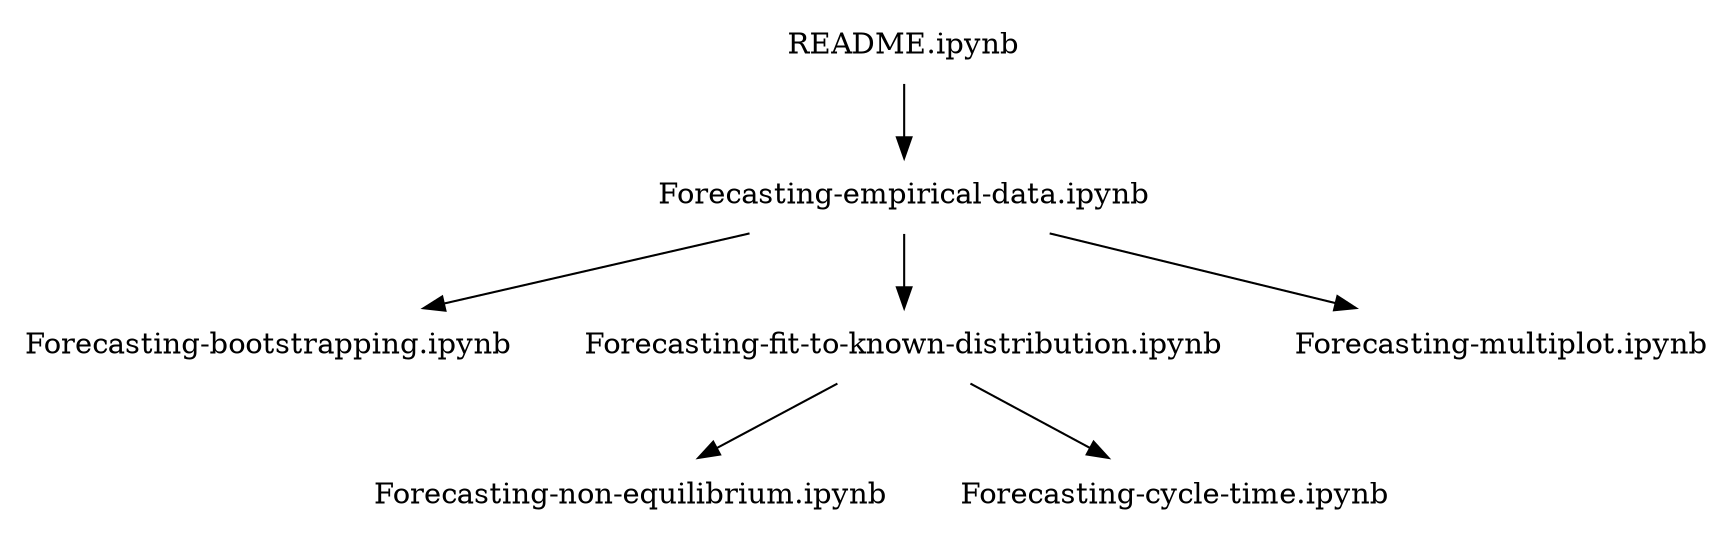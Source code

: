 digraph G {

  node [shape="plaintext"]

  v0 [label="README.ipynb"]
  v1 [label="Forecasting-empirical-data.ipynb"]
  v2 [label="Forecasting-bootstrapping.ipynb"]
  v3 [label="Forecasting-fit-to-known-distribution.ipynb"]
  v4 [label="Forecasting-non-equilibrium.ipynb"]
  v5 [label="Forecasting-multiplot.ipynb"]
  v6 [label="Forecasting-cycle-time.ipynb"]

  v0 -> v1
  v1 -> v2
  v1 -> v3
  v3 -> v4
  v1 -> v5
  v3 -> v6

}